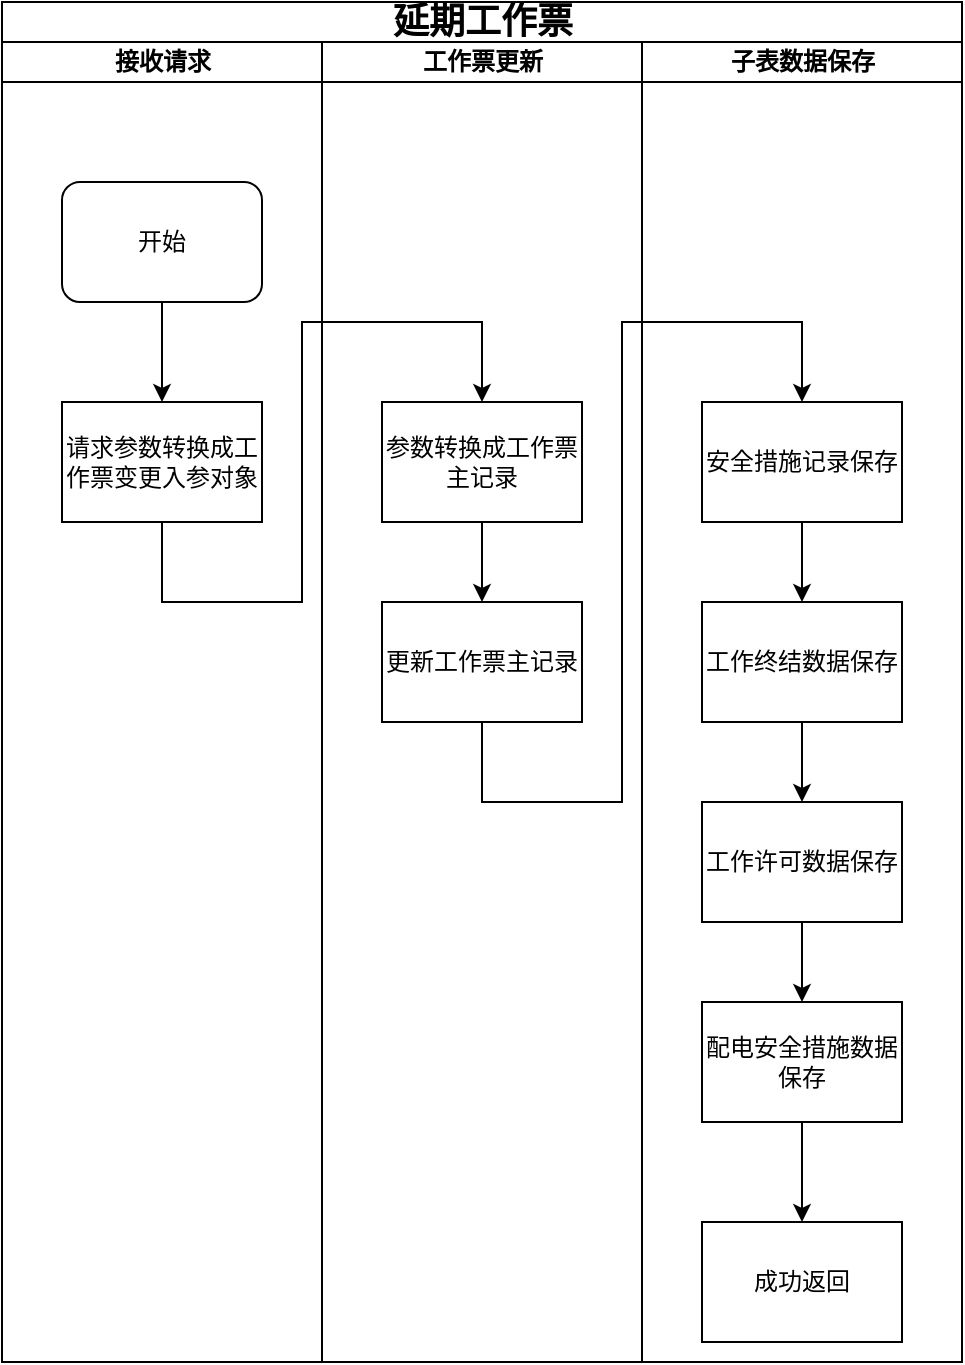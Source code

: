 <mxfile version="26.2.13">
  <diagram name="第 1 页" id="_SKZF3xRPZdA-DzyytQg">
    <mxGraphModel dx="1044" dy="562" grid="1" gridSize="10" guides="1" tooltips="1" connect="1" arrows="1" fold="1" page="1" pageScale="1" pageWidth="827" pageHeight="1169" math="0" shadow="0">
      <root>
        <mxCell id="0" />
        <mxCell id="1" parent="0" />
        <mxCell id="dN-KAycJ_kGS0K469t97-1" value="&lt;span style=&quot;font-size: 18px;&quot;&gt;延期工作票&lt;/span&gt;" style="swimlane;html=1;childLayout=stackLayout;startSize=20;rounded=0;shadow=0;labelBackgroundColor=none;strokeWidth=1;fontFamily=Verdana;fontSize=8;align=center;" vertex="1" parent="1">
          <mxGeometry x="70" y="40" width="480" height="680" as="geometry" />
        </mxCell>
        <mxCell id="dN-KAycJ_kGS0K469t97-2" value="接收请求" style="swimlane;html=1;startSize=20;" vertex="1" parent="dN-KAycJ_kGS0K469t97-1">
          <mxGeometry y="20" width="160" height="660" as="geometry">
            <mxRectangle y="20" width="40" height="730" as="alternateBounds" />
          </mxGeometry>
        </mxCell>
        <mxCell id="dN-KAycJ_kGS0K469t97-3" value="&lt;font style=&quot;font-size: 12px;&quot;&gt;开始&lt;/font&gt;" style="rounded=1;whiteSpace=wrap;html=1;shadow=0;labelBackgroundColor=none;strokeWidth=1;fontFamily=Verdana;fontSize=8;align=center;" vertex="1" parent="dN-KAycJ_kGS0K469t97-2">
          <mxGeometry x="30" y="70" width="100" height="60" as="geometry" />
        </mxCell>
        <mxCell id="dN-KAycJ_kGS0K469t97-4" value="&lt;span style=&quot;font-size: 12px;&quot;&gt;请求参数转换成工作票变更入参对象&lt;/span&gt;" style="whiteSpace=wrap;html=1;fontSize=8;fontFamily=Verdana;rounded=0;shadow=0;labelBackgroundColor=none;strokeWidth=1;" vertex="1" parent="dN-KAycJ_kGS0K469t97-2">
          <mxGeometry x="30" y="180" width="100" height="60" as="geometry" />
        </mxCell>
        <mxCell id="dN-KAycJ_kGS0K469t97-5" style="edgeStyle=orthogonalEdgeStyle;rounded=0;orthogonalLoop=1;jettySize=auto;html=1;exitX=0.5;exitY=1;exitDx=0;exitDy=0;entryX=0.5;entryY=0;entryDx=0;entryDy=0;" edge="1" parent="dN-KAycJ_kGS0K469t97-2" source="dN-KAycJ_kGS0K469t97-3" target="dN-KAycJ_kGS0K469t97-4">
          <mxGeometry relative="1" as="geometry">
            <Array as="points">
              <mxPoint x="80" y="160" />
              <mxPoint x="80" y="160" />
            </Array>
          </mxGeometry>
        </mxCell>
        <mxCell id="dN-KAycJ_kGS0K469t97-6" value="工作票更新" style="swimlane;html=1;startSize=20;" vertex="1" parent="dN-KAycJ_kGS0K469t97-1">
          <mxGeometry x="160" y="20" width="160" height="660" as="geometry" />
        </mxCell>
        <mxCell id="dN-KAycJ_kGS0K469t97-7" style="edgeStyle=orthogonalEdgeStyle;rounded=0;orthogonalLoop=1;jettySize=auto;html=1;exitX=0.5;exitY=1;exitDx=0;exitDy=0;" edge="1" parent="dN-KAycJ_kGS0K469t97-6" source="dN-KAycJ_kGS0K469t97-8" target="dN-KAycJ_kGS0K469t97-9">
          <mxGeometry relative="1" as="geometry" />
        </mxCell>
        <mxCell id="dN-KAycJ_kGS0K469t97-8" value="&lt;span style=&quot;font-size: 12px;&quot;&gt;参数转换成工作票主记录&lt;/span&gt;" style="whiteSpace=wrap;html=1;fontSize=8;fontFamily=Verdana;rounded=0;shadow=0;labelBackgroundColor=none;strokeWidth=1;" vertex="1" parent="dN-KAycJ_kGS0K469t97-6">
          <mxGeometry x="30" y="180" width="100" height="60" as="geometry" />
        </mxCell>
        <mxCell id="dN-KAycJ_kGS0K469t97-9" value="&lt;span style=&quot;font-size: 12px;&quot;&gt;更新工作票主记录&lt;/span&gt;" style="whiteSpace=wrap;html=1;fontSize=8;fontFamily=Verdana;rounded=0;shadow=0;labelBackgroundColor=none;strokeWidth=1;" vertex="1" parent="dN-KAycJ_kGS0K469t97-6">
          <mxGeometry x="30" y="280" width="100" height="60" as="geometry" />
        </mxCell>
        <mxCell id="dN-KAycJ_kGS0K469t97-10" value="子表数据保存" style="swimlane;html=1;startSize=20;" vertex="1" parent="dN-KAycJ_kGS0K469t97-1">
          <mxGeometry x="320" y="20" width="160" height="660" as="geometry" />
        </mxCell>
        <mxCell id="dN-KAycJ_kGS0K469t97-11" style="edgeStyle=orthogonalEdgeStyle;rounded=0;orthogonalLoop=1;jettySize=auto;html=1;exitX=0.5;exitY=1;exitDx=0;exitDy=0;entryX=0.5;entryY=0;entryDx=0;entryDy=0;" edge="1" parent="dN-KAycJ_kGS0K469t97-10" source="dN-KAycJ_kGS0K469t97-12" target="dN-KAycJ_kGS0K469t97-16">
          <mxGeometry relative="1" as="geometry" />
        </mxCell>
        <mxCell id="dN-KAycJ_kGS0K469t97-12" value="&lt;span style=&quot;font-size: 12px;&quot;&gt;安全措施记录保存&lt;/span&gt;" style="whiteSpace=wrap;html=1;fontSize=8;fontFamily=Verdana;rounded=0;shadow=0;labelBackgroundColor=none;strokeWidth=1;" vertex="1" parent="dN-KAycJ_kGS0K469t97-10">
          <mxGeometry x="30" y="180" width="100" height="60" as="geometry" />
        </mxCell>
        <mxCell id="dN-KAycJ_kGS0K469t97-13" style="edgeStyle=orthogonalEdgeStyle;rounded=0;orthogonalLoop=1;jettySize=auto;html=1;exitX=0;exitY=0.5;exitDx=0;exitDy=0;entryX=0.5;entryY=0;entryDx=0;entryDy=0;" edge="1" parent="dN-KAycJ_kGS0K469t97-10">
          <mxGeometry relative="1" as="geometry">
            <Array as="points">
              <mxPoint x="10" y="518" />
              <mxPoint x="10" y="690" />
              <mxPoint x="80" y="690" />
            </Array>
            <mxPoint x="30" y="517.5" as="sourcePoint" />
          </mxGeometry>
        </mxCell>
        <mxCell id="dN-KAycJ_kGS0K469t97-14" value="&lt;font style=&quot;font-size: 10px;&quot;&gt;否&lt;/font&gt;" style="edgeLabel;html=1;align=center;verticalAlign=middle;resizable=0;points=[];" vertex="1" connectable="0" parent="dN-KAycJ_kGS0K469t97-13">
          <mxGeometry x="-0.909" y="-2" relative="1" as="geometry">
            <mxPoint as="offset" />
          </mxGeometry>
        </mxCell>
        <mxCell id="dN-KAycJ_kGS0K469t97-15" style="edgeStyle=orthogonalEdgeStyle;rounded=0;orthogonalLoop=1;jettySize=auto;html=1;exitX=0.5;exitY=1;exitDx=0;exitDy=0;" edge="1" parent="dN-KAycJ_kGS0K469t97-10" source="dN-KAycJ_kGS0K469t97-16" target="dN-KAycJ_kGS0K469t97-18">
          <mxGeometry relative="1" as="geometry" />
        </mxCell>
        <mxCell id="dN-KAycJ_kGS0K469t97-16" value="&lt;span style=&quot;font-size: 12px;&quot;&gt;工作终结数据保存&lt;/span&gt;" style="whiteSpace=wrap;html=1;fontSize=8;fontFamily=Verdana;rounded=0;shadow=0;labelBackgroundColor=none;strokeWidth=1;" vertex="1" parent="dN-KAycJ_kGS0K469t97-10">
          <mxGeometry x="30" y="280" width="100" height="60" as="geometry" />
        </mxCell>
        <mxCell id="dN-KAycJ_kGS0K469t97-17" style="edgeStyle=orthogonalEdgeStyle;rounded=0;orthogonalLoop=1;jettySize=auto;html=1;exitX=0.5;exitY=1;exitDx=0;exitDy=0;entryX=0.5;entryY=0;entryDx=0;entryDy=0;" edge="1" parent="dN-KAycJ_kGS0K469t97-10" source="dN-KAycJ_kGS0K469t97-18" target="dN-KAycJ_kGS0K469t97-20">
          <mxGeometry relative="1" as="geometry" />
        </mxCell>
        <mxCell id="dN-KAycJ_kGS0K469t97-18" value="&lt;span style=&quot;font-size: 12px;&quot;&gt;工作许可数据保存&lt;/span&gt;" style="whiteSpace=wrap;html=1;fontSize=8;fontFamily=Verdana;rounded=0;shadow=0;labelBackgroundColor=none;strokeWidth=1;" vertex="1" parent="dN-KAycJ_kGS0K469t97-10">
          <mxGeometry x="30" y="380" width="100" height="60" as="geometry" />
        </mxCell>
        <mxCell id="dN-KAycJ_kGS0K469t97-19" style="edgeStyle=orthogonalEdgeStyle;rounded=0;orthogonalLoop=1;jettySize=auto;html=1;exitX=0.5;exitY=1;exitDx=0;exitDy=0;entryX=0.5;entryY=0;entryDx=0;entryDy=0;" edge="1" parent="dN-KAycJ_kGS0K469t97-10" source="dN-KAycJ_kGS0K469t97-20" target="dN-KAycJ_kGS0K469t97-21">
          <mxGeometry relative="1" as="geometry" />
        </mxCell>
        <mxCell id="dN-KAycJ_kGS0K469t97-20" value="&lt;span style=&quot;font-size: 12px;&quot;&gt;配电安全措施数据保存&lt;/span&gt;" style="whiteSpace=wrap;html=1;fontSize=8;fontFamily=Verdana;rounded=0;shadow=0;labelBackgroundColor=none;strokeWidth=1;" vertex="1" parent="dN-KAycJ_kGS0K469t97-10">
          <mxGeometry x="30" y="480" width="100" height="60" as="geometry" />
        </mxCell>
        <mxCell id="dN-KAycJ_kGS0K469t97-21" value="&lt;span style=&quot;font-size: 12px;&quot;&gt;成功返回&lt;/span&gt;" style="whiteSpace=wrap;html=1;fontSize=8;fontFamily=Verdana;rounded=0;shadow=0;labelBackgroundColor=none;strokeWidth=1;" vertex="1" parent="dN-KAycJ_kGS0K469t97-10">
          <mxGeometry x="30" y="590" width="100" height="60" as="geometry" />
        </mxCell>
        <mxCell id="dN-KAycJ_kGS0K469t97-22" style="edgeStyle=orthogonalEdgeStyle;rounded=0;orthogonalLoop=1;jettySize=auto;html=1;exitX=0.5;exitY=1;exitDx=0;exitDy=0;entryX=0.5;entryY=0;entryDx=0;entryDy=0;" edge="1" parent="dN-KAycJ_kGS0K469t97-1" source="dN-KAycJ_kGS0K469t97-9" target="dN-KAycJ_kGS0K469t97-12">
          <mxGeometry relative="1" as="geometry">
            <Array as="points">
              <mxPoint x="240" y="400" />
              <mxPoint x="310" y="400" />
              <mxPoint x="310" y="160" />
              <mxPoint x="400" y="160" />
            </Array>
          </mxGeometry>
        </mxCell>
        <mxCell id="dN-KAycJ_kGS0K469t97-23" style="edgeStyle=orthogonalEdgeStyle;rounded=0;orthogonalLoop=1;jettySize=auto;html=1;exitX=0.5;exitY=1;exitDx=0;exitDy=0;entryX=0.5;entryY=0;entryDx=0;entryDy=0;" edge="1" parent="dN-KAycJ_kGS0K469t97-1" source="dN-KAycJ_kGS0K469t97-4" target="dN-KAycJ_kGS0K469t97-8">
          <mxGeometry relative="1" as="geometry">
            <Array as="points">
              <mxPoint x="80" y="300" />
              <mxPoint x="150" y="300" />
              <mxPoint x="150" y="160" />
              <mxPoint x="240" y="160" />
            </Array>
          </mxGeometry>
        </mxCell>
      </root>
    </mxGraphModel>
  </diagram>
</mxfile>
